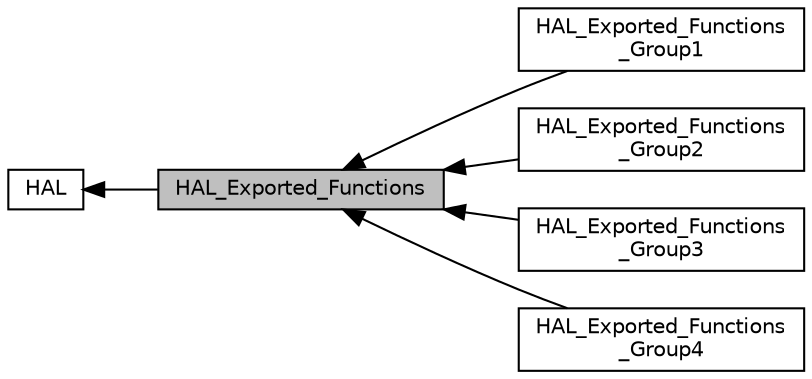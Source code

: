 digraph "HAL_Exported_Functions"
{
  edge [fontname="Helvetica",fontsize="10",labelfontname="Helvetica",labelfontsize="10"];
  node [fontname="Helvetica",fontsize="10",shape=box];
  rankdir=LR;
  Node2 [label="HAL",height=0.2,width=0.4,color="black", fillcolor="white", style="filled",URL="$group___h_a_l.html",tooltip="HAL module driver."];
  Node3 [label="HAL_Exported_Functions\l_Group1",height=0.2,width=0.4,color="black", fillcolor="white", style="filled",URL="$group___h_a_l___exported___functions___group1.html",tooltip=" "];
  Node4 [label="HAL_Exported_Functions\l_Group2",height=0.2,width=0.4,color="black", fillcolor="white", style="filled",URL="$group___h_a_l___exported___functions___group2.html",tooltip=" "];
  Node5 [label="HAL_Exported_Functions\l_Group3",height=0.2,width=0.4,color="black", fillcolor="white", style="filled",URL="$group___h_a_l___exported___functions___group3.html",tooltip=" "];
  Node6 [label="HAL_Exported_Functions\l_Group4",height=0.2,width=0.4,color="black", fillcolor="white", style="filled",URL="$group___h_a_l___exported___functions___group4.html",tooltip=" "];
  Node1 [label="HAL_Exported_Functions",height=0.2,width=0.4,color="black", fillcolor="grey75", style="filled", fontcolor="black",tooltip=" "];
  Node2->Node1 [shape=plaintext, dir="back", style="solid"];
  Node1->Node3 [shape=plaintext, dir="back", style="solid"];
  Node1->Node4 [shape=plaintext, dir="back", style="solid"];
  Node1->Node5 [shape=plaintext, dir="back", style="solid"];
  Node1->Node6 [shape=plaintext, dir="back", style="solid"];
}
